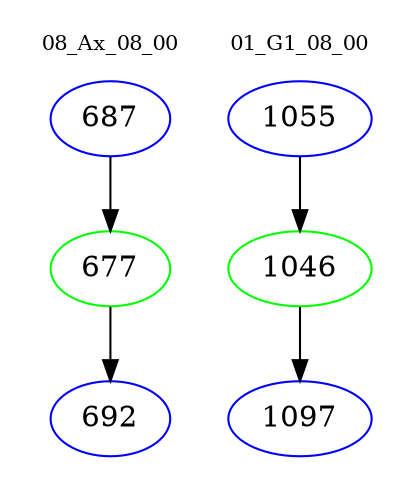 digraph{
subgraph cluster_0 {
color = white
label = "08_Ax_08_00";
fontsize=10;
T0_687 [label="687", color="blue"]
T0_687 -> T0_677 [color="black"]
T0_677 [label="677", color="green"]
T0_677 -> T0_692 [color="black"]
T0_692 [label="692", color="blue"]
}
subgraph cluster_1 {
color = white
label = "01_G1_08_00";
fontsize=10;
T1_1055 [label="1055", color="blue"]
T1_1055 -> T1_1046 [color="black"]
T1_1046 [label="1046", color="green"]
T1_1046 -> T1_1097 [color="black"]
T1_1097 [label="1097", color="blue"]
}
}
